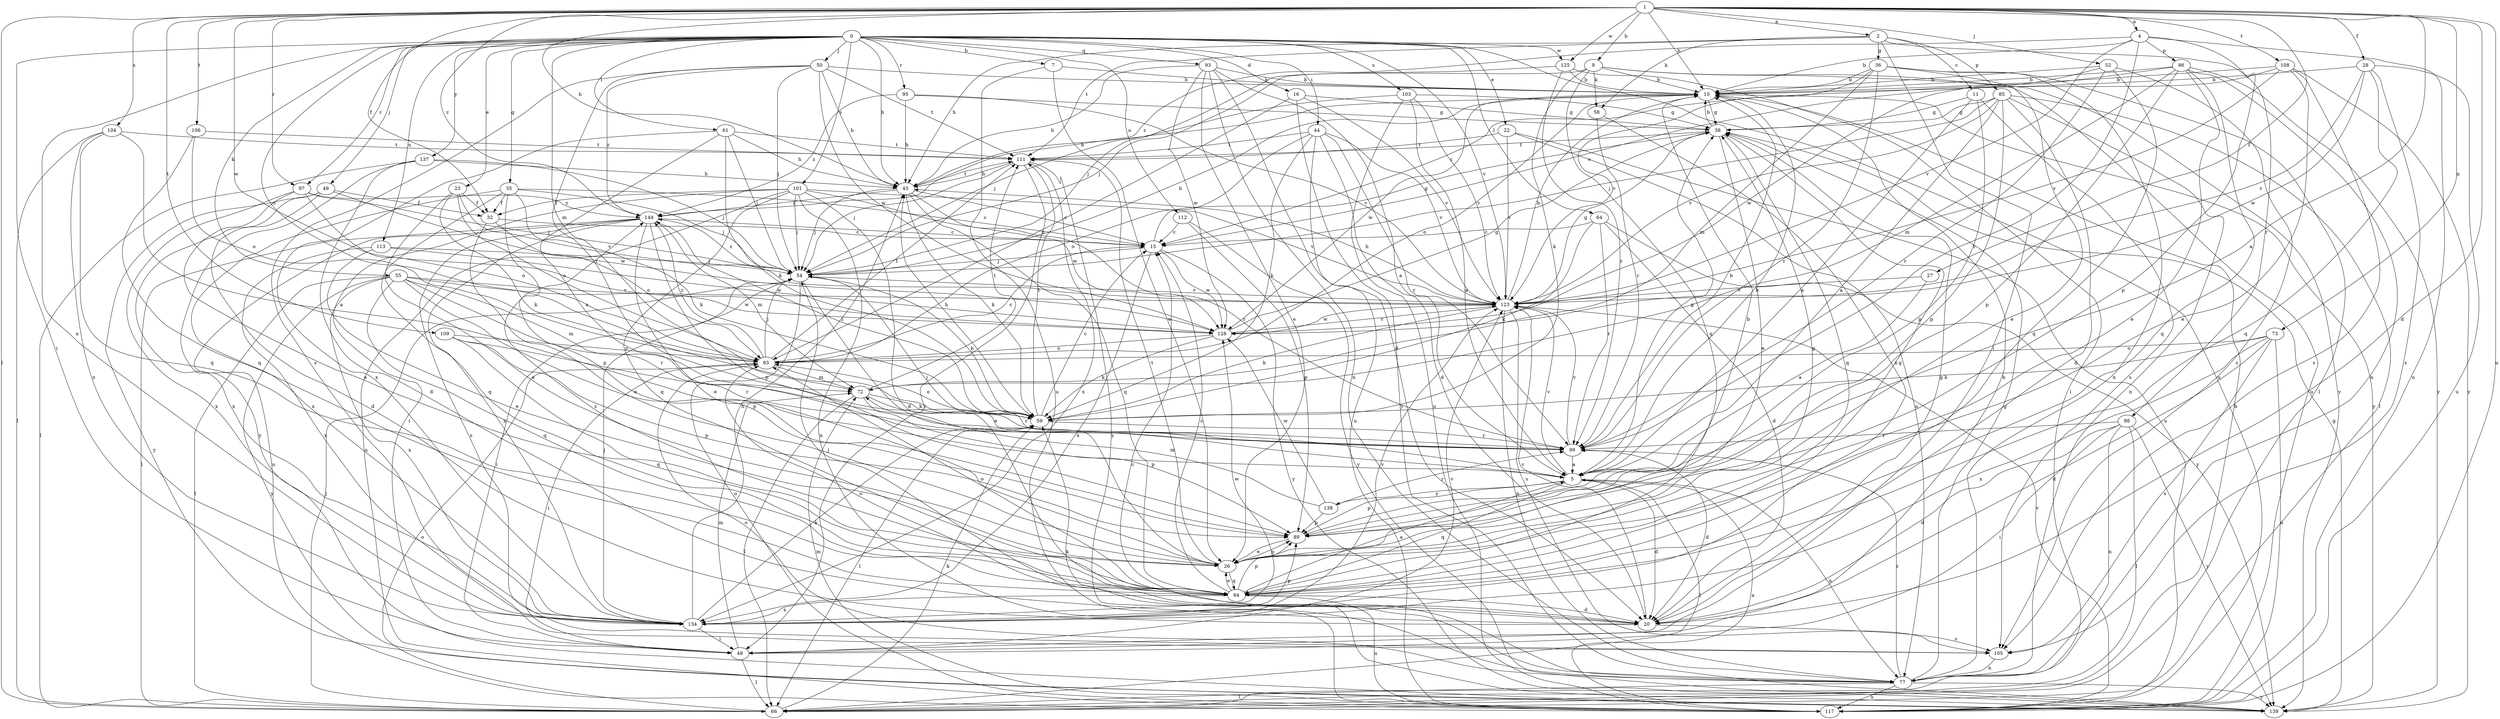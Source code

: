 strict digraph  {
0;
1;
2;
4;
5;
7;
9;
10;
11;
15;
16;
20;
22;
23;
26;
27;
28;
32;
35;
36;
38;
43;
44;
48;
49;
50;
52;
54;
55;
58;
59;
61;
64;
66;
72;
73;
77;
83;
85;
86;
89;
93;
94;
95;
97;
98;
99;
101;
103;
104;
105;
106;
108;
109;
111;
112;
113;
117;
123;
125;
128;
134;
137;
138;
139;
144;
0 -> 7  [label=b];
0 -> 16  [label=d];
0 -> 22  [label=e];
0 -> 23  [label=e];
0 -> 35  [label=g];
0 -> 43  [label=h];
0 -> 44  [label=i];
0 -> 48  [label=i];
0 -> 49  [label=j];
0 -> 50  [label=j];
0 -> 55  [label=k];
0 -> 61  [label=l];
0 -> 64  [label=l];
0 -> 72  [label=m];
0 -> 83  [label=o];
0 -> 93  [label=q];
0 -> 95  [label=r];
0 -> 97  [label=r];
0 -> 101  [label=s];
0 -> 103  [label=s];
0 -> 112  [label=u];
0 -> 113  [label=u];
0 -> 117  [label=u];
0 -> 123  [label=v];
0 -> 125  [label=w];
0 -> 134  [label=x];
0 -> 137  [label=y];
1 -> 2  [label=a];
1 -> 4  [label=a];
1 -> 5  [label=a];
1 -> 9  [label=b];
1 -> 10  [label=b];
1 -> 20  [label=d];
1 -> 27  [label=f];
1 -> 28  [label=f];
1 -> 32  [label=f];
1 -> 43  [label=h];
1 -> 52  [label=j];
1 -> 66  [label=l];
1 -> 73  [label=n];
1 -> 97  [label=r];
1 -> 104  [label=s];
1 -> 106  [label=t];
1 -> 108  [label=t];
1 -> 109  [label=t];
1 -> 117  [label=u];
1 -> 125  [label=w];
1 -> 128  [label=w];
1 -> 144  [label=z];
2 -> 11  [label=c];
2 -> 36  [label=g];
2 -> 43  [label=h];
2 -> 48  [label=i];
2 -> 58  [label=k];
2 -> 85  [label=p];
2 -> 98  [label=r];
2 -> 111  [label=t];
4 -> 10  [label=b];
4 -> 86  [label=p];
4 -> 89  [label=p];
4 -> 99  [label=r];
4 -> 117  [label=u];
4 -> 123  [label=v];
4 -> 144  [label=z];
5 -> 10  [label=b];
5 -> 20  [label=d];
5 -> 38  [label=g];
5 -> 54  [label=j];
5 -> 66  [label=l];
5 -> 77  [label=n];
5 -> 89  [label=p];
5 -> 94  [label=q];
5 -> 123  [label=v];
5 -> 138  [label=y];
7 -> 10  [label=b];
7 -> 26  [label=e];
7 -> 117  [label=u];
9 -> 10  [label=b];
9 -> 54  [label=j];
9 -> 58  [label=k];
9 -> 59  [label=k];
9 -> 94  [label=q];
9 -> 117  [label=u];
9 -> 139  [label=y];
10 -> 38  [label=g];
10 -> 83  [label=o];
10 -> 128  [label=w];
10 -> 139  [label=y];
11 -> 5  [label=a];
11 -> 38  [label=g];
11 -> 89  [label=p];
11 -> 105  [label=s];
15 -> 38  [label=g];
15 -> 54  [label=j];
15 -> 128  [label=w];
15 -> 134  [label=x];
15 -> 139  [label=y];
16 -> 38  [label=g];
16 -> 83  [label=o];
16 -> 123  [label=v];
16 -> 139  [label=y];
20 -> 38  [label=g];
20 -> 54  [label=j];
20 -> 83  [label=o];
20 -> 105  [label=s];
20 -> 123  [label=v];
22 -> 77  [label=n];
22 -> 111  [label=t];
22 -> 117  [label=u];
22 -> 123  [label=v];
23 -> 26  [label=e];
23 -> 32  [label=f];
23 -> 59  [label=k];
23 -> 83  [label=o];
23 -> 123  [label=v];
26 -> 38  [label=g];
26 -> 89  [label=p];
26 -> 94  [label=q];
26 -> 111  [label=t];
27 -> 5  [label=a];
27 -> 123  [label=v];
28 -> 10  [label=b];
28 -> 94  [label=q];
28 -> 105  [label=s];
28 -> 117  [label=u];
28 -> 123  [label=v];
28 -> 128  [label=w];
32 -> 15  [label=c];
32 -> 26  [label=e];
32 -> 83  [label=o];
35 -> 15  [label=c];
35 -> 32  [label=f];
35 -> 54  [label=j];
35 -> 59  [label=k];
35 -> 89  [label=p];
35 -> 94  [label=q];
35 -> 134  [label=x];
36 -> 10  [label=b];
36 -> 26  [label=e];
36 -> 66  [label=l];
36 -> 72  [label=m];
36 -> 77  [label=n];
36 -> 99  [label=r];
36 -> 123  [label=v];
38 -> 10  [label=b];
38 -> 26  [label=e];
38 -> 94  [label=q];
38 -> 111  [label=t];
43 -> 10  [label=b];
43 -> 15  [label=c];
43 -> 54  [label=j];
43 -> 59  [label=k];
43 -> 94  [label=q];
43 -> 99  [label=r];
43 -> 111  [label=t];
43 -> 144  [label=z];
44 -> 20  [label=d];
44 -> 59  [label=k];
44 -> 83  [label=o];
44 -> 99  [label=r];
44 -> 111  [label=t];
44 -> 117  [label=u];
44 -> 123  [label=v];
48 -> 10  [label=b];
48 -> 66  [label=l];
48 -> 72  [label=m];
48 -> 123  [label=v];
49 -> 20  [label=d];
49 -> 32  [label=f];
49 -> 128  [label=w];
49 -> 134  [label=x];
49 -> 139  [label=y];
50 -> 10  [label=b];
50 -> 43  [label=h];
50 -> 54  [label=j];
50 -> 99  [label=r];
50 -> 105  [label=s];
50 -> 111  [label=t];
50 -> 128  [label=w];
50 -> 144  [label=z];
52 -> 10  [label=b];
52 -> 15  [label=c];
52 -> 94  [label=q];
52 -> 99  [label=r];
52 -> 105  [label=s];
54 -> 10  [label=b];
54 -> 26  [label=e];
54 -> 48  [label=i];
54 -> 59  [label=k];
54 -> 117  [label=u];
54 -> 123  [label=v];
54 -> 144  [label=z];
55 -> 66  [label=l];
55 -> 72  [label=m];
55 -> 89  [label=p];
55 -> 94  [label=q];
55 -> 99  [label=r];
55 -> 123  [label=v];
55 -> 128  [label=w];
55 -> 134  [label=x];
55 -> 139  [label=y];
58 -> 99  [label=r];
58 -> 134  [label=x];
59 -> 15  [label=c];
59 -> 43  [label=h];
59 -> 66  [label=l];
59 -> 83  [label=o];
59 -> 99  [label=r];
59 -> 111  [label=t];
59 -> 144  [label=z];
61 -> 5  [label=a];
61 -> 43  [label=h];
61 -> 54  [label=j];
61 -> 59  [label=k];
61 -> 111  [label=t];
61 -> 134  [label=x];
64 -> 15  [label=c];
64 -> 20  [label=d];
64 -> 59  [label=k];
64 -> 99  [label=r];
64 -> 139  [label=y];
66 -> 10  [label=b];
66 -> 54  [label=j];
66 -> 59  [label=k];
66 -> 83  [label=o];
72 -> 59  [label=k];
72 -> 66  [label=l];
72 -> 89  [label=p];
72 -> 99  [label=r];
72 -> 111  [label=t];
73 -> 20  [label=d];
73 -> 59  [label=k];
73 -> 83  [label=o];
73 -> 105  [label=s];
73 -> 117  [label=u];
73 -> 134  [label=x];
77 -> 15  [label=c];
77 -> 38  [label=g];
77 -> 59  [label=k];
77 -> 66  [label=l];
77 -> 83  [label=o];
77 -> 99  [label=r];
77 -> 117  [label=u];
77 -> 139  [label=y];
83 -> 15  [label=c];
83 -> 48  [label=i];
83 -> 54  [label=j];
83 -> 72  [label=m];
83 -> 111  [label=t];
83 -> 144  [label=z];
85 -> 5  [label=a];
85 -> 20  [label=d];
85 -> 38  [label=g];
85 -> 54  [label=j];
85 -> 66  [label=l];
85 -> 77  [label=n];
85 -> 89  [label=p];
85 -> 123  [label=v];
86 -> 10  [label=b];
86 -> 26  [label=e];
86 -> 72  [label=m];
86 -> 77  [label=n];
86 -> 89  [label=p];
86 -> 94  [label=q];
86 -> 128  [label=w];
86 -> 139  [label=y];
89 -> 10  [label=b];
89 -> 26  [label=e];
93 -> 5  [label=a];
93 -> 10  [label=b];
93 -> 20  [label=d];
93 -> 26  [label=e];
93 -> 43  [label=h];
93 -> 77  [label=n];
93 -> 128  [label=w];
94 -> 5  [label=a];
94 -> 15  [label=c];
94 -> 20  [label=d];
94 -> 26  [label=e];
94 -> 38  [label=g];
94 -> 83  [label=o];
94 -> 89  [label=p];
94 -> 117  [label=u];
94 -> 134  [label=x];
94 -> 144  [label=z];
95 -> 38  [label=g];
95 -> 43  [label=h];
95 -> 123  [label=v];
95 -> 144  [label=z];
97 -> 26  [label=e];
97 -> 54  [label=j];
97 -> 83  [label=o];
97 -> 134  [label=x];
97 -> 144  [label=z];
98 -> 20  [label=d];
98 -> 48  [label=i];
98 -> 66  [label=l];
98 -> 77  [label=n];
98 -> 99  [label=r];
98 -> 139  [label=y];
99 -> 5  [label=a];
99 -> 10  [label=b];
99 -> 20  [label=d];
99 -> 123  [label=v];
101 -> 20  [label=d];
101 -> 32  [label=f];
101 -> 48  [label=i];
101 -> 54  [label=j];
101 -> 77  [label=n];
101 -> 94  [label=q];
101 -> 117  [label=u];
101 -> 123  [label=v];
101 -> 128  [label=w];
103 -> 5  [label=a];
103 -> 38  [label=g];
103 -> 54  [label=j];
103 -> 117  [label=u];
103 -> 123  [label=v];
104 -> 5  [label=a];
104 -> 66  [label=l];
104 -> 94  [label=q];
104 -> 111  [label=t];
104 -> 134  [label=x];
105 -> 77  [label=n];
106 -> 83  [label=o];
106 -> 94  [label=q];
106 -> 111  [label=t];
108 -> 10  [label=b];
108 -> 15  [label=c];
108 -> 26  [label=e];
108 -> 105  [label=s];
108 -> 123  [label=v];
108 -> 139  [label=y];
109 -> 83  [label=o];
109 -> 89  [label=p];
109 -> 94  [label=q];
109 -> 99  [label=r];
111 -> 43  [label=h];
111 -> 48  [label=i];
111 -> 54  [label=j];
111 -> 134  [label=x];
111 -> 139  [label=y];
112 -> 15  [label=c];
112 -> 89  [label=p];
112 -> 139  [label=y];
113 -> 26  [label=e];
113 -> 54  [label=j];
113 -> 128  [label=w];
113 -> 134  [label=x];
117 -> 5  [label=a];
117 -> 72  [label=m];
117 -> 123  [label=v];
123 -> 10  [label=b];
123 -> 38  [label=g];
123 -> 43  [label=h];
123 -> 59  [label=k];
123 -> 77  [label=n];
123 -> 105  [label=s];
123 -> 128  [label=w];
125 -> 10  [label=b];
125 -> 54  [label=j];
125 -> 66  [label=l];
125 -> 99  [label=r];
128 -> 38  [label=g];
128 -> 59  [label=k];
128 -> 83  [label=o];
128 -> 123  [label=v];
134 -> 43  [label=h];
134 -> 48  [label=i];
134 -> 54  [label=j];
134 -> 59  [label=k];
134 -> 89  [label=p];
134 -> 123  [label=v];
134 -> 128  [label=w];
137 -> 20  [label=d];
137 -> 43  [label=h];
137 -> 54  [label=j];
137 -> 66  [label=l];
137 -> 139  [label=y];
138 -> 72  [label=m];
138 -> 89  [label=p];
138 -> 99  [label=r];
138 -> 128  [label=w];
139 -> 38  [label=g];
144 -> 15  [label=c];
144 -> 26  [label=e];
144 -> 66  [label=l];
144 -> 72  [label=m];
144 -> 89  [label=p];
144 -> 105  [label=s];
144 -> 117  [label=u];
144 -> 134  [label=x];
}
